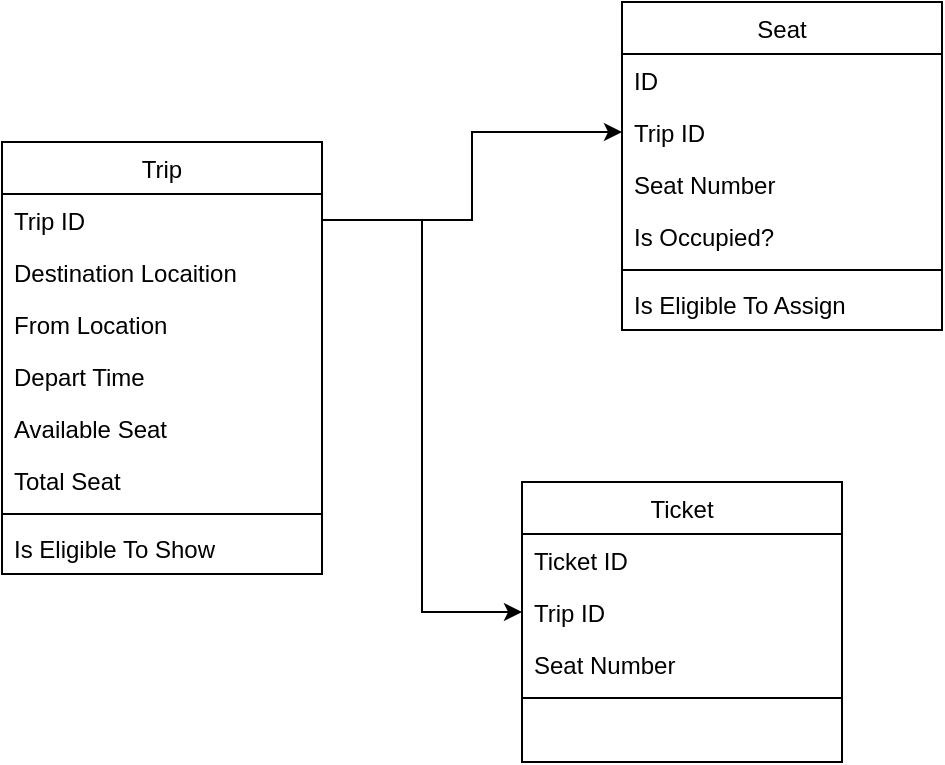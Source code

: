 <mxfile version="21.0.8" type="device"><diagram id="C5RBs43oDa-KdzZeNtuy" name="Page-1"><mxGraphModel dx="842" dy="512" grid="1" gridSize="10" guides="1" tooltips="1" connect="1" arrows="1" fold="1" page="1" pageScale="1" pageWidth="827" pageHeight="1169" math="0" shadow="0"><root><mxCell id="WIyWlLk6GJQsqaUBKTNV-0"/><mxCell id="WIyWlLk6GJQsqaUBKTNV-1" parent="WIyWlLk6GJQsqaUBKTNV-0"/><mxCell id="zkfFHV4jXpPFQw0GAbJ--6" value="Ticket" style="swimlane;fontStyle=0;align=center;verticalAlign=top;childLayout=stackLayout;horizontal=1;startSize=26;horizontalStack=0;resizeParent=1;resizeLast=0;collapsible=1;marginBottom=0;rounded=0;shadow=0;strokeWidth=1;" parent="WIyWlLk6GJQsqaUBKTNV-1" vertex="1"><mxGeometry x="420" y="320" width="160" height="140" as="geometry"><mxRectangle x="130" y="380" width="160" height="26" as="alternateBounds"/></mxGeometry></mxCell><mxCell id="zkfFHV4jXpPFQw0GAbJ--7" value="Ticket ID" style="text;align=left;verticalAlign=top;spacingLeft=4;spacingRight=4;overflow=hidden;rotatable=0;points=[[0,0.5],[1,0.5]];portConstraint=eastwest;" parent="zkfFHV4jXpPFQw0GAbJ--6" vertex="1"><mxGeometry y="26" width="160" height="26" as="geometry"/></mxCell><mxCell id="zkfFHV4jXpPFQw0GAbJ--8" value="Trip ID" style="text;align=left;verticalAlign=top;spacingLeft=4;spacingRight=4;overflow=hidden;rotatable=0;points=[[0,0.5],[1,0.5]];portConstraint=eastwest;rounded=0;shadow=0;html=0;" parent="zkfFHV4jXpPFQw0GAbJ--6" vertex="1"><mxGeometry y="52" width="160" height="26" as="geometry"/></mxCell><mxCell id="EMh-KIeZtKib5Jms-sbC-0" value="Seat Number" style="text;align=left;verticalAlign=top;spacingLeft=4;spacingRight=4;overflow=hidden;rotatable=0;points=[[0,0.5],[1,0.5]];portConstraint=eastwest;rounded=0;shadow=0;html=0;" vertex="1" parent="zkfFHV4jXpPFQw0GAbJ--6"><mxGeometry y="78" width="160" height="26" as="geometry"/></mxCell><mxCell id="zkfFHV4jXpPFQw0GAbJ--9" value="" style="line;html=1;strokeWidth=1;align=left;verticalAlign=middle;spacingTop=-1;spacingLeft=3;spacingRight=3;rotatable=0;labelPosition=right;points=[];portConstraint=eastwest;" parent="zkfFHV4jXpPFQw0GAbJ--6" vertex="1"><mxGeometry y="104" width="160" height="8" as="geometry"/></mxCell><mxCell id="EMh-KIeZtKib5Jms-sbC-1" value="Trip" style="swimlane;fontStyle=0;align=center;verticalAlign=top;childLayout=stackLayout;horizontal=1;startSize=26;horizontalStack=0;resizeParent=1;resizeLast=0;collapsible=1;marginBottom=0;rounded=0;shadow=0;strokeWidth=1;" vertex="1" parent="WIyWlLk6GJQsqaUBKTNV-1"><mxGeometry x="160" y="150" width="160" height="216" as="geometry"><mxRectangle x="130" y="380" width="160" height="26" as="alternateBounds"/></mxGeometry></mxCell><mxCell id="EMh-KIeZtKib5Jms-sbC-2" value="Trip ID" style="text;align=left;verticalAlign=top;spacingLeft=4;spacingRight=4;overflow=hidden;rotatable=0;points=[[0,0.5],[1,0.5]];portConstraint=eastwest;" vertex="1" parent="EMh-KIeZtKib5Jms-sbC-1"><mxGeometry y="26" width="160" height="26" as="geometry"/></mxCell><mxCell id="EMh-KIeZtKib5Jms-sbC-3" value="Destination Locaition" style="text;align=left;verticalAlign=top;spacingLeft=4;spacingRight=4;overflow=hidden;rotatable=0;points=[[0,0.5],[1,0.5]];portConstraint=eastwest;rounded=0;shadow=0;html=0;" vertex="1" parent="EMh-KIeZtKib5Jms-sbC-1"><mxGeometry y="52" width="160" height="26" as="geometry"/></mxCell><mxCell id="EMh-KIeZtKib5Jms-sbC-4" value="From Location" style="text;align=left;verticalAlign=top;spacingLeft=4;spacingRight=4;overflow=hidden;rotatable=0;points=[[0,0.5],[1,0.5]];portConstraint=eastwest;rounded=0;shadow=0;html=0;" vertex="1" parent="EMh-KIeZtKib5Jms-sbC-1"><mxGeometry y="78" width="160" height="26" as="geometry"/></mxCell><mxCell id="EMh-KIeZtKib5Jms-sbC-11" value="Depart Time" style="text;align=left;verticalAlign=top;spacingLeft=4;spacingRight=4;overflow=hidden;rotatable=0;points=[[0,0.5],[1,0.5]];portConstraint=eastwest;rounded=0;shadow=0;html=0;" vertex="1" parent="EMh-KIeZtKib5Jms-sbC-1"><mxGeometry y="104" width="160" height="26" as="geometry"/></mxCell><mxCell id="EMh-KIeZtKib5Jms-sbC-12" value="Available Seat" style="text;align=left;verticalAlign=top;spacingLeft=4;spacingRight=4;overflow=hidden;rotatable=0;points=[[0,0.5],[1,0.5]];portConstraint=eastwest;rounded=0;shadow=0;html=0;" vertex="1" parent="EMh-KIeZtKib5Jms-sbC-1"><mxGeometry y="130" width="160" height="26" as="geometry"/></mxCell><mxCell id="EMh-KIeZtKib5Jms-sbC-13" value="Total Seat" style="text;align=left;verticalAlign=top;spacingLeft=4;spacingRight=4;overflow=hidden;rotatable=0;points=[[0,0.5],[1,0.5]];portConstraint=eastwest;rounded=0;shadow=0;html=0;" vertex="1" parent="EMh-KIeZtKib5Jms-sbC-1"><mxGeometry y="156" width="160" height="26" as="geometry"/></mxCell><mxCell id="EMh-KIeZtKib5Jms-sbC-5" value="" style="line;html=1;strokeWidth=1;align=left;verticalAlign=middle;spacingTop=-1;spacingLeft=3;spacingRight=3;rotatable=0;labelPosition=right;points=[];portConstraint=eastwest;" vertex="1" parent="EMh-KIeZtKib5Jms-sbC-1"><mxGeometry y="182" width="160" height="8" as="geometry"/></mxCell><mxCell id="EMh-KIeZtKib5Jms-sbC-6" value="Is Eligible To Show" style="text;align=left;verticalAlign=top;spacingLeft=4;spacingRight=4;overflow=hidden;rotatable=0;points=[[0,0.5],[1,0.5]];portConstraint=eastwest;fontStyle=0" vertex="1" parent="EMh-KIeZtKib5Jms-sbC-1"><mxGeometry y="190" width="160" height="26" as="geometry"/></mxCell><mxCell id="EMh-KIeZtKib5Jms-sbC-14" value="Seat" style="swimlane;fontStyle=0;align=center;verticalAlign=top;childLayout=stackLayout;horizontal=1;startSize=26;horizontalStack=0;resizeParent=1;resizeLast=0;collapsible=1;marginBottom=0;rounded=0;shadow=0;strokeWidth=1;" vertex="1" parent="WIyWlLk6GJQsqaUBKTNV-1"><mxGeometry x="470" y="80" width="160" height="164" as="geometry"><mxRectangle x="130" y="380" width="160" height="26" as="alternateBounds"/></mxGeometry></mxCell><mxCell id="EMh-KIeZtKib5Jms-sbC-15" value="ID" style="text;align=left;verticalAlign=top;spacingLeft=4;spacingRight=4;overflow=hidden;rotatable=0;points=[[0,0.5],[1,0.5]];portConstraint=eastwest;" vertex="1" parent="EMh-KIeZtKib5Jms-sbC-14"><mxGeometry y="26" width="160" height="26" as="geometry"/></mxCell><mxCell id="EMh-KIeZtKib5Jms-sbC-16" value="Trip ID" style="text;align=left;verticalAlign=top;spacingLeft=4;spacingRight=4;overflow=hidden;rotatable=0;points=[[0,0.5],[1,0.5]];portConstraint=eastwest;rounded=0;shadow=0;html=0;" vertex="1" parent="EMh-KIeZtKib5Jms-sbC-14"><mxGeometry y="52" width="160" height="26" as="geometry"/></mxCell><mxCell id="EMh-KIeZtKib5Jms-sbC-17" value="Seat Number" style="text;align=left;verticalAlign=top;spacingLeft=4;spacingRight=4;overflow=hidden;rotatable=0;points=[[0,0.5],[1,0.5]];portConstraint=eastwest;rounded=0;shadow=0;html=0;" vertex="1" parent="EMh-KIeZtKib5Jms-sbC-14"><mxGeometry y="78" width="160" height="26" as="geometry"/></mxCell><mxCell id="EMh-KIeZtKib5Jms-sbC-26" value="Is Occupied?" style="text;align=left;verticalAlign=top;spacingLeft=4;spacingRight=4;overflow=hidden;rotatable=0;points=[[0,0.5],[1,0.5]];portConstraint=eastwest;rounded=0;shadow=0;html=0;" vertex="1" parent="EMh-KIeZtKib5Jms-sbC-14"><mxGeometry y="104" width="160" height="26" as="geometry"/></mxCell><mxCell id="EMh-KIeZtKib5Jms-sbC-21" value="" style="line;html=1;strokeWidth=1;align=left;verticalAlign=middle;spacingTop=-1;spacingLeft=3;spacingRight=3;rotatable=0;labelPosition=right;points=[];portConstraint=eastwest;" vertex="1" parent="EMh-KIeZtKib5Jms-sbC-14"><mxGeometry y="130" width="160" height="8" as="geometry"/></mxCell><mxCell id="EMh-KIeZtKib5Jms-sbC-25" value="Is Eligible To Assign" style="text;align=left;verticalAlign=top;spacingLeft=4;spacingRight=4;overflow=hidden;rotatable=0;points=[[0,0.5],[1,0.5]];portConstraint=eastwest;fontStyle=0" vertex="1" parent="EMh-KIeZtKib5Jms-sbC-14"><mxGeometry y="138" width="160" height="26" as="geometry"/></mxCell><mxCell id="EMh-KIeZtKib5Jms-sbC-27" style="edgeStyle=orthogonalEdgeStyle;rounded=0;orthogonalLoop=1;jettySize=auto;html=1;" edge="1" parent="WIyWlLk6GJQsqaUBKTNV-1" source="EMh-KIeZtKib5Jms-sbC-2" target="EMh-KIeZtKib5Jms-sbC-16"><mxGeometry relative="1" as="geometry"/></mxCell><mxCell id="EMh-KIeZtKib5Jms-sbC-28" style="edgeStyle=orthogonalEdgeStyle;rounded=0;orthogonalLoop=1;jettySize=auto;html=1;" edge="1" parent="WIyWlLk6GJQsqaUBKTNV-1" source="EMh-KIeZtKib5Jms-sbC-2" target="zkfFHV4jXpPFQw0GAbJ--8"><mxGeometry relative="1" as="geometry"/></mxCell></root></mxGraphModel></diagram></mxfile>